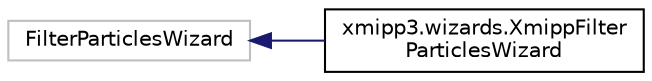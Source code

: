 digraph "Graphical Class Hierarchy"
{
  edge [fontname="Helvetica",fontsize="10",labelfontname="Helvetica",labelfontsize="10"];
  node [fontname="Helvetica",fontsize="10",shape=record];
  rankdir="LR";
  Node253 [label="FilterParticlesWizard",height=0.2,width=0.4,color="grey75", fillcolor="white", style="filled"];
  Node253 -> Node0 [dir="back",color="midnightblue",fontsize="10",style="solid",fontname="Helvetica"];
  Node0 [label="xmipp3.wizards.XmippFilter\lParticlesWizard",height=0.2,width=0.4,color="black", fillcolor="white", style="filled",URL="$classxmipp3_1_1wizards_1_1XmippFilterParticlesWizard.html"];
}
